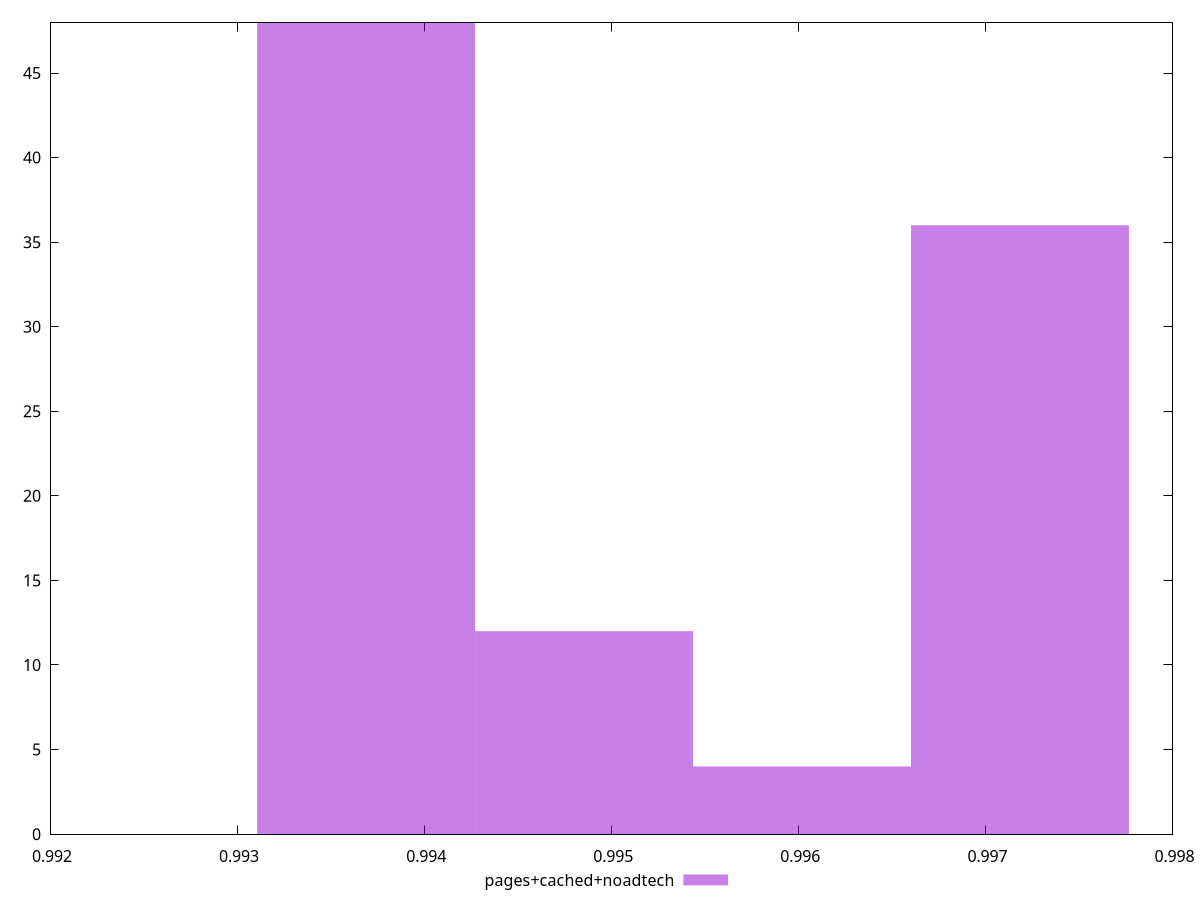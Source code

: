 $_pagesCachedNoadtech <<EOF
0.9936898707829211 48
0.9971846768935293 36
0.9960197415233265 4
0.9948548061531238 12
EOF
set key outside below
set terminal pngcairo
set output "report_00004_2020-11-02T20-21-41.718Z/interactive/pages+cached+noadtech//hist.png"
set yrange [0:48]
set boxwidth 0.001164935370202721
set style fill transparent solid 0.5 noborder
plot $_pagesCachedNoadtech title "pages+cached+noadtech" with boxes ,